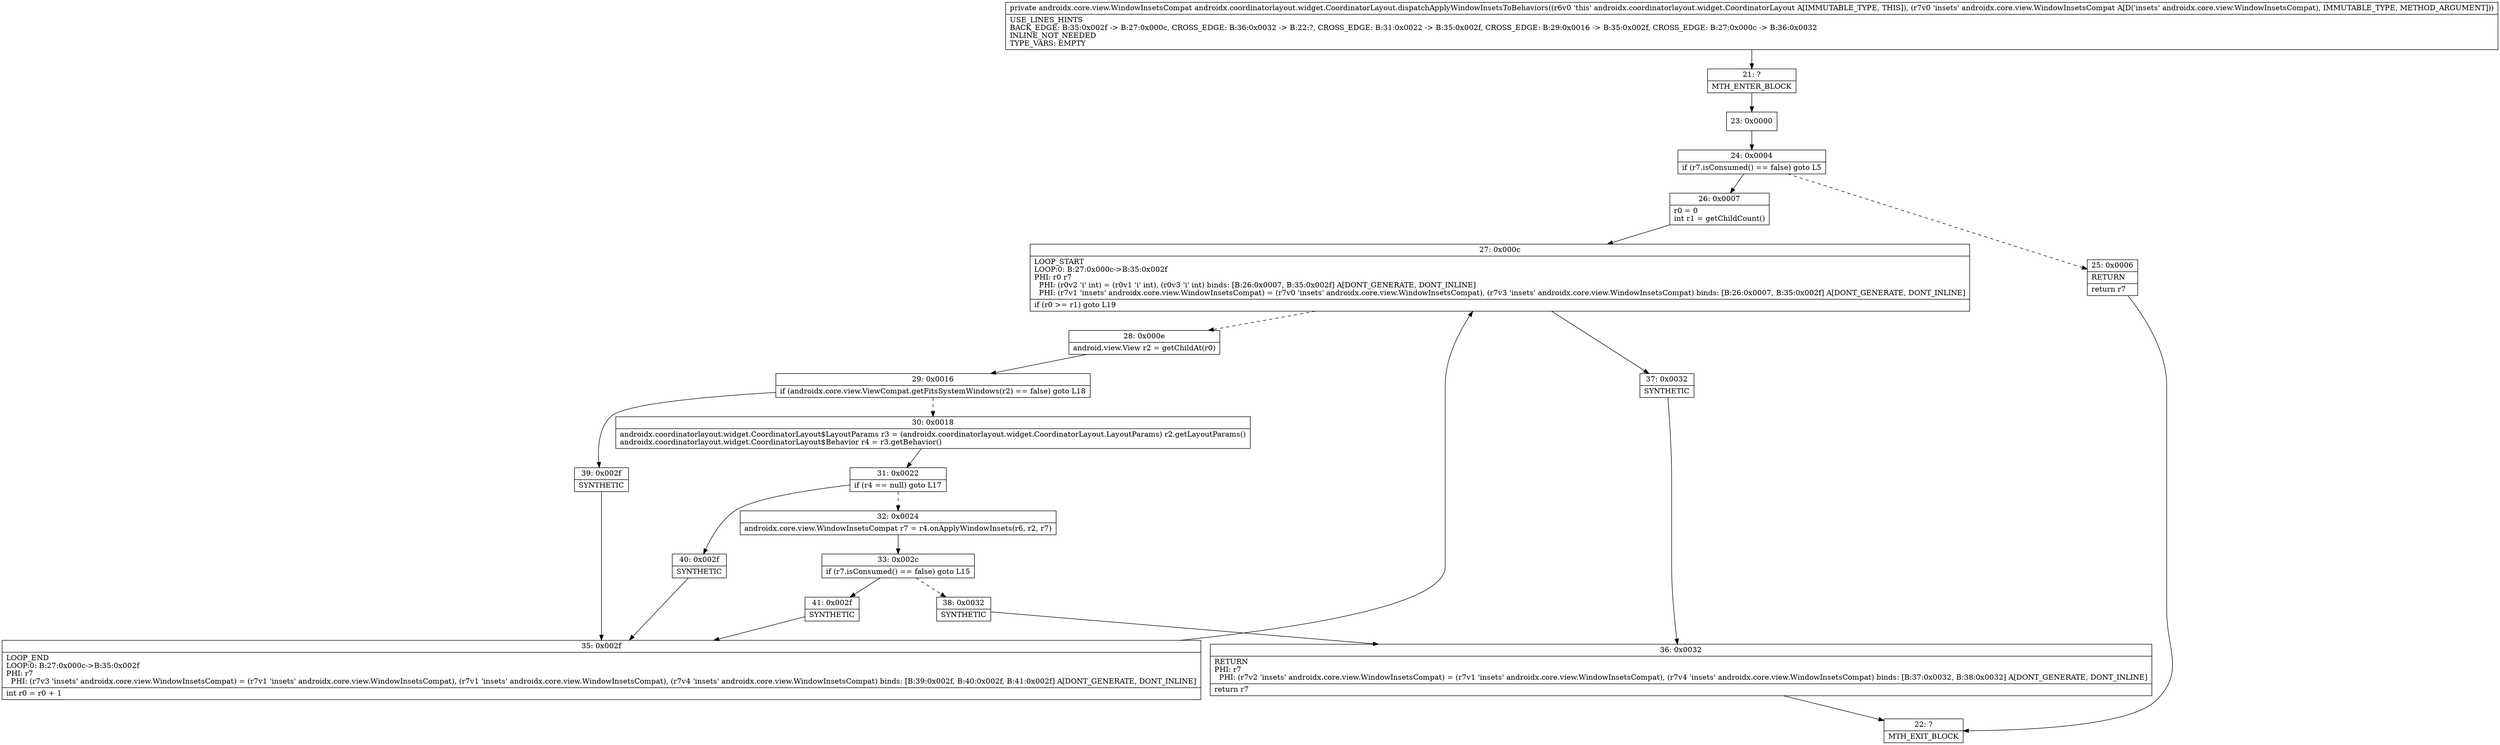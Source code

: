 digraph "CFG forandroidx.coordinatorlayout.widget.CoordinatorLayout.dispatchApplyWindowInsetsToBehaviors(Landroidx\/core\/view\/WindowInsetsCompat;)Landroidx\/core\/view\/WindowInsetsCompat;" {
Node_21 [shape=record,label="{21\:\ ?|MTH_ENTER_BLOCK\l}"];
Node_23 [shape=record,label="{23\:\ 0x0000}"];
Node_24 [shape=record,label="{24\:\ 0x0004|if (r7.isConsumed() == false) goto L5\l}"];
Node_25 [shape=record,label="{25\:\ 0x0006|RETURN\l|return r7\l}"];
Node_22 [shape=record,label="{22\:\ ?|MTH_EXIT_BLOCK\l}"];
Node_26 [shape=record,label="{26\:\ 0x0007|r0 = 0\lint r1 = getChildCount()\l}"];
Node_27 [shape=record,label="{27\:\ 0x000c|LOOP_START\lLOOP:0: B:27:0x000c\-\>B:35:0x002f\lPHI: r0 r7 \l  PHI: (r0v2 'i' int) = (r0v1 'i' int), (r0v3 'i' int) binds: [B:26:0x0007, B:35:0x002f] A[DONT_GENERATE, DONT_INLINE]\l  PHI: (r7v1 'insets' androidx.core.view.WindowInsetsCompat) = (r7v0 'insets' androidx.core.view.WindowInsetsCompat), (r7v3 'insets' androidx.core.view.WindowInsetsCompat) binds: [B:26:0x0007, B:35:0x002f] A[DONT_GENERATE, DONT_INLINE]\l|if (r0 \>= r1) goto L19\l}"];
Node_28 [shape=record,label="{28\:\ 0x000e|android.view.View r2 = getChildAt(r0)\l}"];
Node_29 [shape=record,label="{29\:\ 0x0016|if (androidx.core.view.ViewCompat.getFitsSystemWindows(r2) == false) goto L18\l}"];
Node_30 [shape=record,label="{30\:\ 0x0018|androidx.coordinatorlayout.widget.CoordinatorLayout$LayoutParams r3 = (androidx.coordinatorlayout.widget.CoordinatorLayout.LayoutParams) r2.getLayoutParams()\landroidx.coordinatorlayout.widget.CoordinatorLayout$Behavior r4 = r3.getBehavior()\l}"];
Node_31 [shape=record,label="{31\:\ 0x0022|if (r4 == null) goto L17\l}"];
Node_32 [shape=record,label="{32\:\ 0x0024|androidx.core.view.WindowInsetsCompat r7 = r4.onApplyWindowInsets(r6, r2, r7)\l}"];
Node_33 [shape=record,label="{33\:\ 0x002c|if (r7.isConsumed() == false) goto L15\l}"];
Node_38 [shape=record,label="{38\:\ 0x0032|SYNTHETIC\l}"];
Node_36 [shape=record,label="{36\:\ 0x0032|RETURN\lPHI: r7 \l  PHI: (r7v2 'insets' androidx.core.view.WindowInsetsCompat) = (r7v1 'insets' androidx.core.view.WindowInsetsCompat), (r7v4 'insets' androidx.core.view.WindowInsetsCompat) binds: [B:37:0x0032, B:38:0x0032] A[DONT_GENERATE, DONT_INLINE]\l|return r7\l}"];
Node_41 [shape=record,label="{41\:\ 0x002f|SYNTHETIC\l}"];
Node_35 [shape=record,label="{35\:\ 0x002f|LOOP_END\lLOOP:0: B:27:0x000c\-\>B:35:0x002f\lPHI: r7 \l  PHI: (r7v3 'insets' androidx.core.view.WindowInsetsCompat) = (r7v1 'insets' androidx.core.view.WindowInsetsCompat), (r7v1 'insets' androidx.core.view.WindowInsetsCompat), (r7v4 'insets' androidx.core.view.WindowInsetsCompat) binds: [B:39:0x002f, B:40:0x002f, B:41:0x002f] A[DONT_GENERATE, DONT_INLINE]\l|int r0 = r0 + 1\l}"];
Node_40 [shape=record,label="{40\:\ 0x002f|SYNTHETIC\l}"];
Node_39 [shape=record,label="{39\:\ 0x002f|SYNTHETIC\l}"];
Node_37 [shape=record,label="{37\:\ 0x0032|SYNTHETIC\l}"];
MethodNode[shape=record,label="{private androidx.core.view.WindowInsetsCompat androidx.coordinatorlayout.widget.CoordinatorLayout.dispatchApplyWindowInsetsToBehaviors((r6v0 'this' androidx.coordinatorlayout.widget.CoordinatorLayout A[IMMUTABLE_TYPE, THIS]), (r7v0 'insets' androidx.core.view.WindowInsetsCompat A[D('insets' androidx.core.view.WindowInsetsCompat), IMMUTABLE_TYPE, METHOD_ARGUMENT]))  | USE_LINES_HINTS\lBACK_EDGE: B:35:0x002f \-\> B:27:0x000c, CROSS_EDGE: B:36:0x0032 \-\> B:22:?, CROSS_EDGE: B:31:0x0022 \-\> B:35:0x002f, CROSS_EDGE: B:29:0x0016 \-\> B:35:0x002f, CROSS_EDGE: B:27:0x000c \-\> B:36:0x0032\lINLINE_NOT_NEEDED\lTYPE_VARS: EMPTY\l}"];
MethodNode -> Node_21;Node_21 -> Node_23;
Node_23 -> Node_24;
Node_24 -> Node_25[style=dashed];
Node_24 -> Node_26;
Node_25 -> Node_22;
Node_26 -> Node_27;
Node_27 -> Node_28[style=dashed];
Node_27 -> Node_37;
Node_28 -> Node_29;
Node_29 -> Node_30[style=dashed];
Node_29 -> Node_39;
Node_30 -> Node_31;
Node_31 -> Node_32[style=dashed];
Node_31 -> Node_40;
Node_32 -> Node_33;
Node_33 -> Node_38[style=dashed];
Node_33 -> Node_41;
Node_38 -> Node_36;
Node_36 -> Node_22;
Node_41 -> Node_35;
Node_35 -> Node_27;
Node_40 -> Node_35;
Node_39 -> Node_35;
Node_37 -> Node_36;
}

